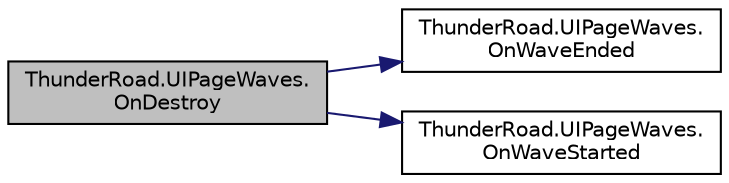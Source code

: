 digraph "ThunderRoad.UIPageWaves.OnDestroy"
{
 // LATEX_PDF_SIZE
  edge [fontname="Helvetica",fontsize="10",labelfontname="Helvetica",labelfontsize="10"];
  node [fontname="Helvetica",fontsize="10",shape=record];
  rankdir="LR";
  Node1 [label="ThunderRoad.UIPageWaves.\lOnDestroy",height=0.2,width=0.4,color="black", fillcolor="grey75", style="filled", fontcolor="black",tooltip=" "];
  Node1 -> Node2 [color="midnightblue",fontsize="10",style="solid",fontname="Helvetica"];
  Node2 [label="ThunderRoad.UIPageWaves.\lOnWaveEnded",height=0.2,width=0.4,color="black", fillcolor="white", style="filled",URL="$class_thunder_road_1_1_u_i_page_waves.html#a842a05706d4dac56496689ce445e197c",tooltip=" "];
  Node1 -> Node3 [color="midnightblue",fontsize="10",style="solid",fontname="Helvetica"];
  Node3 [label="ThunderRoad.UIPageWaves.\lOnWaveStarted",height=0.2,width=0.4,color="black", fillcolor="white", style="filled",URL="$class_thunder_road_1_1_u_i_page_waves.html#a0fab6a3c77408e46ca3ce077bbf6de07",tooltip=" "];
}
